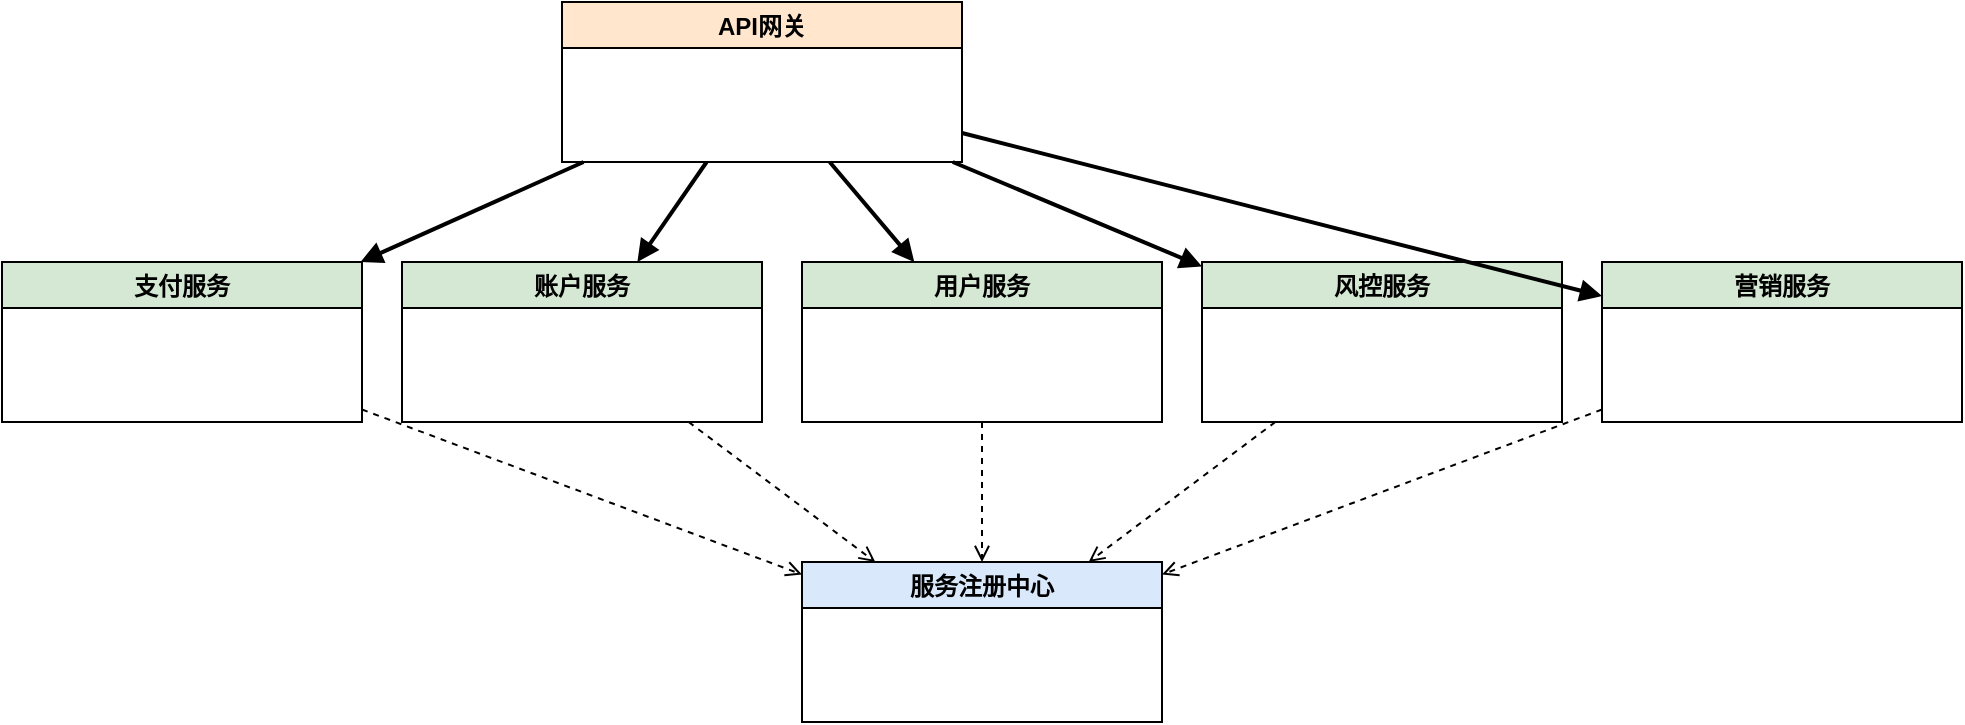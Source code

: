 <mxfile version="26.2.14">
  <diagram name="支付宝SOA架构" id="dNuWZmQpLppdtWvQ0lOV">
    <mxGraphModel dx="1169" dy="1351" grid="0" gridSize="10" guides="1" tooltips="1" connect="1" arrows="1" fold="1" page="0" pageScale="1" pageWidth="827" pageHeight="1169" math="0" shadow="0">
      <root>
        <mxCell id="0" />
        <mxCell id="1" parent="0" />
        <mxCell id="8j1hBP-KkXO2CDxGltW1-1" value="API网关" style="swimlane;fillColor=#ffe6cc;" vertex="1" parent="1">
          <mxGeometry x="300" y="20" width="200" height="80" as="geometry" />
        </mxCell>
        <mxCell id="8j1hBP-KkXO2CDxGltW1-2" value="支付服务" style="swimlane;fillColor=#d5e8d4;" vertex="1" parent="1">
          <mxGeometry x="20" y="150" width="180" height="80" as="geometry" />
        </mxCell>
        <mxCell id="8j1hBP-KkXO2CDxGltW1-3" value="账户服务" style="swimlane;fillColor=#d5e8d4;" vertex="1" parent="1">
          <mxGeometry x="220" y="150" width="180" height="80" as="geometry" />
        </mxCell>
        <mxCell id="8j1hBP-KkXO2CDxGltW1-4" value="用户服务" style="swimlane;fillColor=#d5e8d4;" vertex="1" parent="1">
          <mxGeometry x="420" y="150" width="180" height="80" as="geometry" />
        </mxCell>
        <mxCell id="8j1hBP-KkXO2CDxGltW1-5" value="风控服务" style="swimlane;fillColor=#d5e8d4;" vertex="1" parent="1">
          <mxGeometry x="620" y="150" width="180" height="80" as="geometry" />
        </mxCell>
        <mxCell id="8j1hBP-KkXO2CDxGltW1-6" value="营销服务" style="swimlane;fillColor=#d5e8d4;" vertex="1" parent="1">
          <mxGeometry x="820" y="150" width="180" height="80" as="geometry" />
        </mxCell>
        <mxCell id="8j1hBP-KkXO2CDxGltW1-7" value="服务注册中心" style="swimlane;fillColor=#dae8fc;" vertex="1" parent="1">
          <mxGeometry x="420" y="300" width="180" height="80" as="geometry" />
        </mxCell>
        <mxCell id="8j1hBP-KkXO2CDxGltW1-8" style="endArrow=block;strokeWidth=2;" edge="1" parent="1" source="8j1hBP-KkXO2CDxGltW1-1" target="8j1hBP-KkXO2CDxGltW1-2">
          <mxGeometry relative="1" as="geometry" />
        </mxCell>
        <mxCell id="8j1hBP-KkXO2CDxGltW1-9" style="endArrow=block;strokeWidth=2;" edge="1" parent="1" source="8j1hBP-KkXO2CDxGltW1-1" target="8j1hBP-KkXO2CDxGltW1-3">
          <mxGeometry relative="1" as="geometry" />
        </mxCell>
        <mxCell id="8j1hBP-KkXO2CDxGltW1-10" style="endArrow=block;strokeWidth=2;" edge="1" parent="1" source="8j1hBP-KkXO2CDxGltW1-1" target="8j1hBP-KkXO2CDxGltW1-4">
          <mxGeometry relative="1" as="geometry" />
        </mxCell>
        <mxCell id="8j1hBP-KkXO2CDxGltW1-11" style="endArrow=block;strokeWidth=2;" edge="1" parent="1" source="8j1hBP-KkXO2CDxGltW1-1" target="8j1hBP-KkXO2CDxGltW1-5">
          <mxGeometry relative="1" as="geometry" />
        </mxCell>
        <mxCell id="8j1hBP-KkXO2CDxGltW1-12" style="endArrow=block;strokeWidth=2;" edge="1" parent="1" source="8j1hBP-KkXO2CDxGltW1-1" target="8j1hBP-KkXO2CDxGltW1-6">
          <mxGeometry relative="1" as="geometry" />
        </mxCell>
        <mxCell id="8j1hBP-KkXO2CDxGltW1-13" style="dashed=1;endArrow=open;" edge="1" parent="1" source="8j1hBP-KkXO2CDxGltW1-2" target="8j1hBP-KkXO2CDxGltW1-7">
          <mxGeometry relative="1" as="geometry" />
        </mxCell>
        <mxCell id="8j1hBP-KkXO2CDxGltW1-14" style="dashed=1;endArrow=open;" edge="1" parent="1" source="8j1hBP-KkXO2CDxGltW1-3" target="8j1hBP-KkXO2CDxGltW1-7">
          <mxGeometry relative="1" as="geometry" />
        </mxCell>
        <mxCell id="8j1hBP-KkXO2CDxGltW1-15" style="dashed=1;endArrow=open;" edge="1" parent="1" source="8j1hBP-KkXO2CDxGltW1-4" target="8j1hBP-KkXO2CDxGltW1-7">
          <mxGeometry relative="1" as="geometry" />
        </mxCell>
        <mxCell id="8j1hBP-KkXO2CDxGltW1-16" style="dashed=1;endArrow=open;" edge="1" parent="1" source="8j1hBP-KkXO2CDxGltW1-5" target="8j1hBP-KkXO2CDxGltW1-7">
          <mxGeometry relative="1" as="geometry" />
        </mxCell>
        <mxCell id="8j1hBP-KkXO2CDxGltW1-17" style="dashed=1;endArrow=open;" edge="1" parent="1" source="8j1hBP-KkXO2CDxGltW1-6" target="8j1hBP-KkXO2CDxGltW1-7">
          <mxGeometry relative="1" as="geometry" />
        </mxCell>
      </root>
    </mxGraphModel>
  </diagram>
</mxfile>
